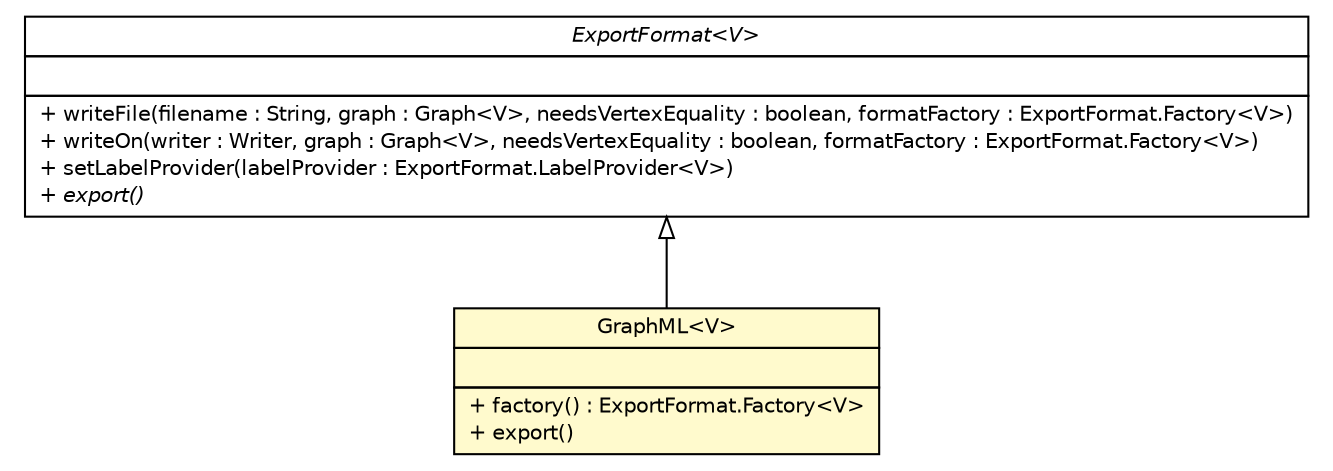 #!/usr/local/bin/dot
#
# Class diagram 
# Generated by UMLGraph version R5_6-24-gf6e263 (http://www.umlgraph.org/)
#

digraph G {
	edge [fontname="Helvetica",fontsize=10,labelfontname="Helvetica",labelfontsize=10];
	node [fontname="Helvetica",fontsize=10,shape=plaintext];
	nodesep=0.25;
	ranksep=0.5;
	// org.jgraphl.export.graphml.GraphML<V>
	c668 [label=<<table title="org.jgraphl.export.graphml.GraphML" border="0" cellborder="1" cellspacing="0" cellpadding="2" port="p" bgcolor="lemonChiffon" href="./GraphML.html">
		<tr><td><table border="0" cellspacing="0" cellpadding="1">
<tr><td align="center" balign="center"> GraphML&lt;V&gt; </td></tr>
		</table></td></tr>
		<tr><td><table border="0" cellspacing="0" cellpadding="1">
<tr><td align="left" balign="left">  </td></tr>
		</table></td></tr>
		<tr><td><table border="0" cellspacing="0" cellpadding="1">
<tr><td align="left" balign="left"> + factory() : ExportFormat.Factory&lt;V&gt; </td></tr>
<tr><td align="left" balign="left"> + export() </td></tr>
		</table></td></tr>
		</table>>, URL="./GraphML.html", fontname="Helvetica", fontcolor="black", fontsize=10.0];
	// org.jgraphl.export.ExportFormat<V>
	c669 [label=<<table title="org.jgraphl.export.ExportFormat" border="0" cellborder="1" cellspacing="0" cellpadding="2" port="p" href="../ExportFormat.html">
		<tr><td><table border="0" cellspacing="0" cellpadding="1">
<tr><td align="center" balign="center"><font face="Helvetica-Oblique"> ExportFormat&lt;V&gt; </font></td></tr>
		</table></td></tr>
		<tr><td><table border="0" cellspacing="0" cellpadding="1">
<tr><td align="left" balign="left">  </td></tr>
		</table></td></tr>
		<tr><td><table border="0" cellspacing="0" cellpadding="1">
<tr><td align="left" balign="left"> + writeFile(filename : String, graph : Graph&lt;V&gt;, needsVertexEquality : boolean, formatFactory : ExportFormat.Factory&lt;V&gt;) </td></tr>
<tr><td align="left" balign="left"> + writeOn(writer : Writer, graph : Graph&lt;V&gt;, needsVertexEquality : boolean, formatFactory : ExportFormat.Factory&lt;V&gt;) </td></tr>
<tr><td align="left" balign="left"> + setLabelProvider(labelProvider : ExportFormat.LabelProvider&lt;V&gt;) </td></tr>
<tr><td align="left" balign="left"><font face="Helvetica-Oblique" point-size="10.0"> + export() </font></td></tr>
		</table></td></tr>
		</table>>, URL="../ExportFormat.html", fontname="Helvetica", fontcolor="black", fontsize=10.0];
	//org.jgraphl.export.graphml.GraphML<V> extends org.jgraphl.export.ExportFormat<V>
	c669:p -> c668:p [dir=back,arrowtail=empty];
}

